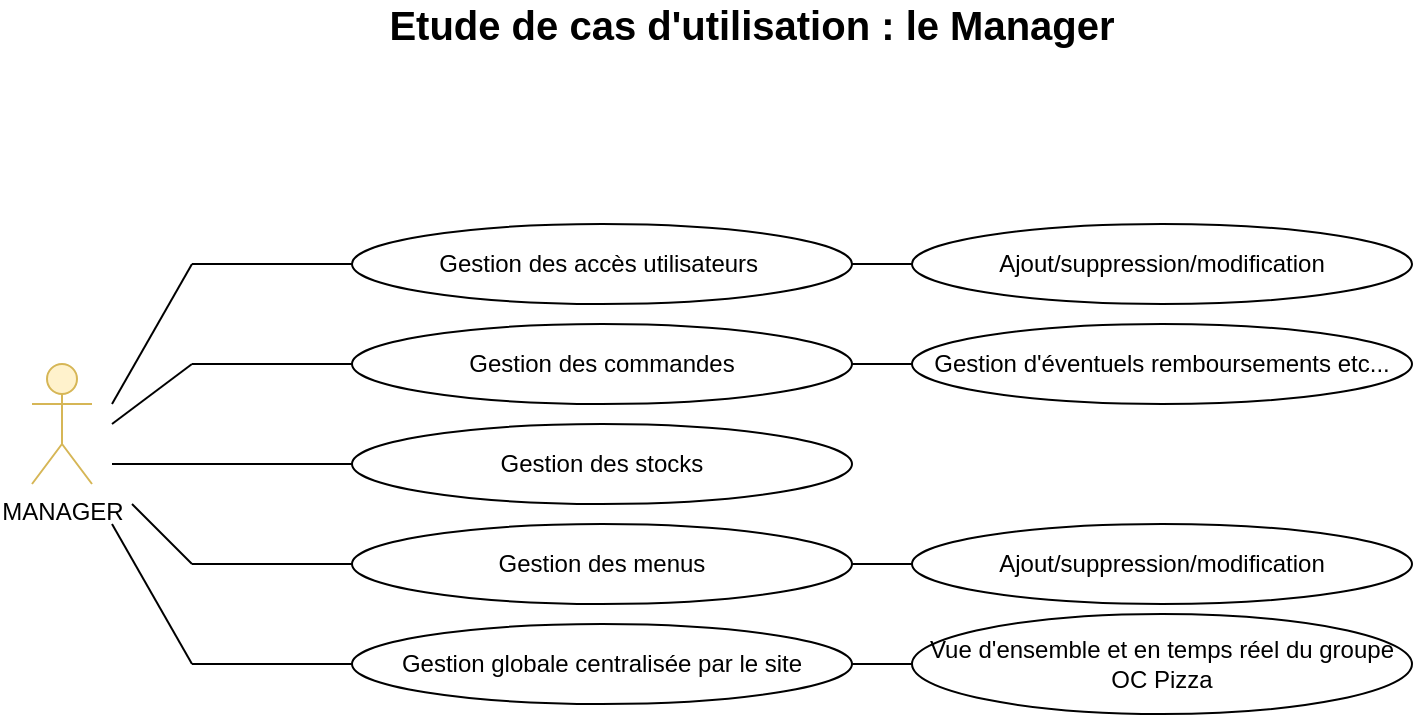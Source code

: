 <mxfile version="12.9.13" type="github">
  <diagram id="hqdtPmIYiOueHzZCsUs0" name="Page-1">
    <mxGraphModel dx="946" dy="1695" grid="1" gridSize="10" guides="1" tooltips="1" connect="1" arrows="1" fold="1" page="1" pageScale="1" pageWidth="827" pageHeight="1169" math="0" shadow="0">
      <root>
        <mxCell id="0" />
        <mxCell id="1" parent="0" />
        <mxCell id="6PvkCJ8prfGy1ttW_QKM-1" value="MANAGER" style="shape=umlActor;verticalLabelPosition=bottom;labelBackgroundColor=#ffffff;verticalAlign=top;html=1;outlineConnect=0;fillColor=#fff2cc;strokeColor=#d6b656;" vertex="1" parent="1">
          <mxGeometry x="40" y="130" width="30" height="60" as="geometry" />
        </mxCell>
        <mxCell id="6PvkCJ8prfGy1ttW_QKM-9" value="Gestion des accès utilisateurs&amp;nbsp;" style="ellipse;whiteSpace=wrap;html=1;" vertex="1" parent="1">
          <mxGeometry x="200" y="60" width="250" height="40" as="geometry" />
        </mxCell>
        <mxCell id="6PvkCJ8prfGy1ttW_QKM-19" value="" style="endArrow=none;html=1;exitX=0;exitY=0.5;exitDx=0;exitDy=0;" edge="1" parent="1" source="6PvkCJ8prfGy1ttW_QKM-9">
          <mxGeometry width="50" height="50" relative="1" as="geometry">
            <mxPoint x="190" y="75" as="sourcePoint" />
            <mxPoint x="120" y="80" as="targetPoint" />
          </mxGeometry>
        </mxCell>
        <mxCell id="6PvkCJ8prfGy1ttW_QKM-22" value="" style="endArrow=none;html=1;entryX=0;entryY=0.5;entryDx=0;entryDy=0;" edge="1" parent="1" target="6PvkCJ8prfGy1ttW_QKM-31">
          <mxGeometry width="50" height="50" relative="1" as="geometry">
            <mxPoint x="120" y="130" as="sourcePoint" />
            <mxPoint x="200" y="125" as="targetPoint" />
          </mxGeometry>
        </mxCell>
        <mxCell id="6PvkCJ8prfGy1ttW_QKM-24" value="" style="endArrow=none;html=1;entryX=0;entryY=0.5;entryDx=0;entryDy=0;" edge="1" parent="1" target="6PvkCJ8prfGy1ttW_QKM-32">
          <mxGeometry width="50" height="50" relative="1" as="geometry">
            <mxPoint x="120" y="180" as="sourcePoint" />
            <mxPoint x="200" y="175" as="targetPoint" />
          </mxGeometry>
        </mxCell>
        <mxCell id="6PvkCJ8prfGy1ttW_QKM-25" value="" style="endArrow=none;html=1;entryX=0;entryY=0.5;entryDx=0;entryDy=0;" edge="1" parent="1" target="6PvkCJ8prfGy1ttW_QKM-35">
          <mxGeometry width="50" height="50" relative="1" as="geometry">
            <mxPoint x="120" y="230" as="sourcePoint" />
            <mxPoint x="200" y="225" as="targetPoint" />
          </mxGeometry>
        </mxCell>
        <mxCell id="6PvkCJ8prfGy1ttW_QKM-26" value="" style="endArrow=none;html=1;entryX=0;entryY=0.5;entryDx=0;entryDy=0;" edge="1" parent="1" target="6PvkCJ8prfGy1ttW_QKM-36">
          <mxGeometry width="50" height="50" relative="1" as="geometry">
            <mxPoint x="120" y="280" as="sourcePoint" />
            <mxPoint x="200" y="275" as="targetPoint" />
          </mxGeometry>
        </mxCell>
        <mxCell id="6PvkCJ8prfGy1ttW_QKM-30" value="" style="endArrow=none;html=1;" edge="1" parent="1">
          <mxGeometry width="50" height="50" relative="1" as="geometry">
            <mxPoint x="80" y="160" as="sourcePoint" />
            <mxPoint x="120" y="130" as="targetPoint" />
          </mxGeometry>
        </mxCell>
        <mxCell id="6PvkCJ8prfGy1ttW_QKM-31" value="Gestion des commandes" style="ellipse;whiteSpace=wrap;html=1;" vertex="1" parent="1">
          <mxGeometry x="200" y="110" width="250" height="40" as="geometry" />
        </mxCell>
        <mxCell id="6PvkCJ8prfGy1ttW_QKM-32" value="Gestion des stocks" style="ellipse;whiteSpace=wrap;html=1;" vertex="1" parent="1">
          <mxGeometry x="200" y="160" width="250" height="40" as="geometry" />
        </mxCell>
        <mxCell id="6PvkCJ8prfGy1ttW_QKM-35" value="Gestion des menus" style="ellipse;whiteSpace=wrap;html=1;" vertex="1" parent="1">
          <mxGeometry x="200" y="210" width="250" height="40" as="geometry" />
        </mxCell>
        <mxCell id="6PvkCJ8prfGy1ttW_QKM-36" value="Gestion globale centralisée par le site" style="ellipse;whiteSpace=wrap;html=1;" vertex="1" parent="1">
          <mxGeometry x="200" y="260" width="250" height="40" as="geometry" />
        </mxCell>
        <mxCell id="6PvkCJ8prfGy1ttW_QKM-37" value="" style="endArrow=none;html=1;entryX=0;entryY=0.5;entryDx=0;entryDy=0;exitX=1;exitY=0.5;exitDx=0;exitDy=0;" edge="1" parent="1" source="6PvkCJ8prfGy1ttW_QKM-9" target="6PvkCJ8prfGy1ttW_QKM-38">
          <mxGeometry width="50" height="50" relative="1" as="geometry">
            <mxPoint x="330" y="300" as="sourcePoint" />
            <mxPoint x="480" y="75" as="targetPoint" />
          </mxGeometry>
        </mxCell>
        <mxCell id="6PvkCJ8prfGy1ttW_QKM-38" value="Ajout/suppression/modification" style="ellipse;whiteSpace=wrap;html=1;" vertex="1" parent="1">
          <mxGeometry x="480" y="60" width="250" height="40" as="geometry" />
        </mxCell>
        <mxCell id="6PvkCJ8prfGy1ttW_QKM-39" value="Gestion d&#39;éventuels remboursements etc..." style="ellipse;whiteSpace=wrap;html=1;" vertex="1" parent="1">
          <mxGeometry x="480" y="110" width="250" height="40" as="geometry" />
        </mxCell>
        <mxCell id="6PvkCJ8prfGy1ttW_QKM-40" value="Ajout/suppression/modification" style="ellipse;whiteSpace=wrap;html=1;" vertex="1" parent="1">
          <mxGeometry x="480" y="210" width="250" height="40" as="geometry" />
        </mxCell>
        <mxCell id="6PvkCJ8prfGy1ttW_QKM-42" value="" style="endArrow=none;html=1;entryX=0;entryY=0.5;entryDx=0;entryDy=0;exitX=1;exitY=0.5;exitDx=0;exitDy=0;" edge="1" parent="1" source="6PvkCJ8prfGy1ttW_QKM-31" target="6PvkCJ8prfGy1ttW_QKM-39">
          <mxGeometry width="50" height="50" relative="1" as="geometry">
            <mxPoint x="330" y="300" as="sourcePoint" />
            <mxPoint x="380" y="250" as="targetPoint" />
          </mxGeometry>
        </mxCell>
        <mxCell id="6PvkCJ8prfGy1ttW_QKM-43" value="" style="endArrow=none;html=1;entryX=0;entryY=0.5;entryDx=0;entryDy=0;exitX=1;exitY=0.5;exitDx=0;exitDy=0;" edge="1" parent="1" source="6PvkCJ8prfGy1ttW_QKM-35" target="6PvkCJ8prfGy1ttW_QKM-40">
          <mxGeometry width="50" height="50" relative="1" as="geometry">
            <mxPoint x="330" y="300" as="sourcePoint" />
            <mxPoint x="380" y="250" as="targetPoint" />
          </mxGeometry>
        </mxCell>
        <mxCell id="6PvkCJ8prfGy1ttW_QKM-44" value="" style="endArrow=none;html=1;" edge="1" parent="1">
          <mxGeometry width="50" height="50" relative="1" as="geometry">
            <mxPoint x="80" y="150" as="sourcePoint" />
            <mxPoint x="120" y="80" as="targetPoint" />
          </mxGeometry>
        </mxCell>
        <mxCell id="6PvkCJ8prfGy1ttW_QKM-45" value="" style="endArrow=none;html=1;" edge="1" parent="1">
          <mxGeometry width="50" height="50" relative="1" as="geometry">
            <mxPoint x="80" y="180" as="sourcePoint" />
            <mxPoint x="120" y="180" as="targetPoint" />
          </mxGeometry>
        </mxCell>
        <mxCell id="6PvkCJ8prfGy1ttW_QKM-46" value="" style="endArrow=none;html=1;" edge="1" parent="1">
          <mxGeometry width="50" height="50" relative="1" as="geometry">
            <mxPoint x="120" y="230" as="sourcePoint" />
            <mxPoint x="90" y="200" as="targetPoint" />
          </mxGeometry>
        </mxCell>
        <mxCell id="6PvkCJ8prfGy1ttW_QKM-47" value="" style="endArrow=none;html=1;" edge="1" parent="1">
          <mxGeometry width="50" height="50" relative="1" as="geometry">
            <mxPoint x="120" y="280" as="sourcePoint" />
            <mxPoint x="80" y="210" as="targetPoint" />
          </mxGeometry>
        </mxCell>
        <mxCell id="6PvkCJ8prfGy1ttW_QKM-48" value="Vue d&#39;ensemble et en temps réel du groupe OC Pizza" style="ellipse;whiteSpace=wrap;html=1;" vertex="1" parent="1">
          <mxGeometry x="480" y="255" width="250" height="50" as="geometry" />
        </mxCell>
        <mxCell id="6PvkCJ8prfGy1ttW_QKM-49" value="" style="endArrow=none;html=1;entryX=0;entryY=0.5;entryDx=0;entryDy=0;" edge="1" parent="1" target="6PvkCJ8prfGy1ttW_QKM-48">
          <mxGeometry width="50" height="50" relative="1" as="geometry">
            <mxPoint x="450" y="280" as="sourcePoint" />
            <mxPoint x="380" y="250" as="targetPoint" />
          </mxGeometry>
        </mxCell>
        <mxCell id="6PvkCJ8prfGy1ttW_QKM-50" value="&lt;b style=&quot;font-size: 20px&quot;&gt;Etude de cas d&#39;utilisation : le Manager&lt;/b&gt;" style="text;html=1;strokeColor=none;fillColor=none;align=center;verticalAlign=middle;whiteSpace=wrap;rounded=0;" vertex="1" parent="1">
          <mxGeometry x="160" y="-50" width="480" height="20" as="geometry" />
        </mxCell>
      </root>
    </mxGraphModel>
  </diagram>
</mxfile>
